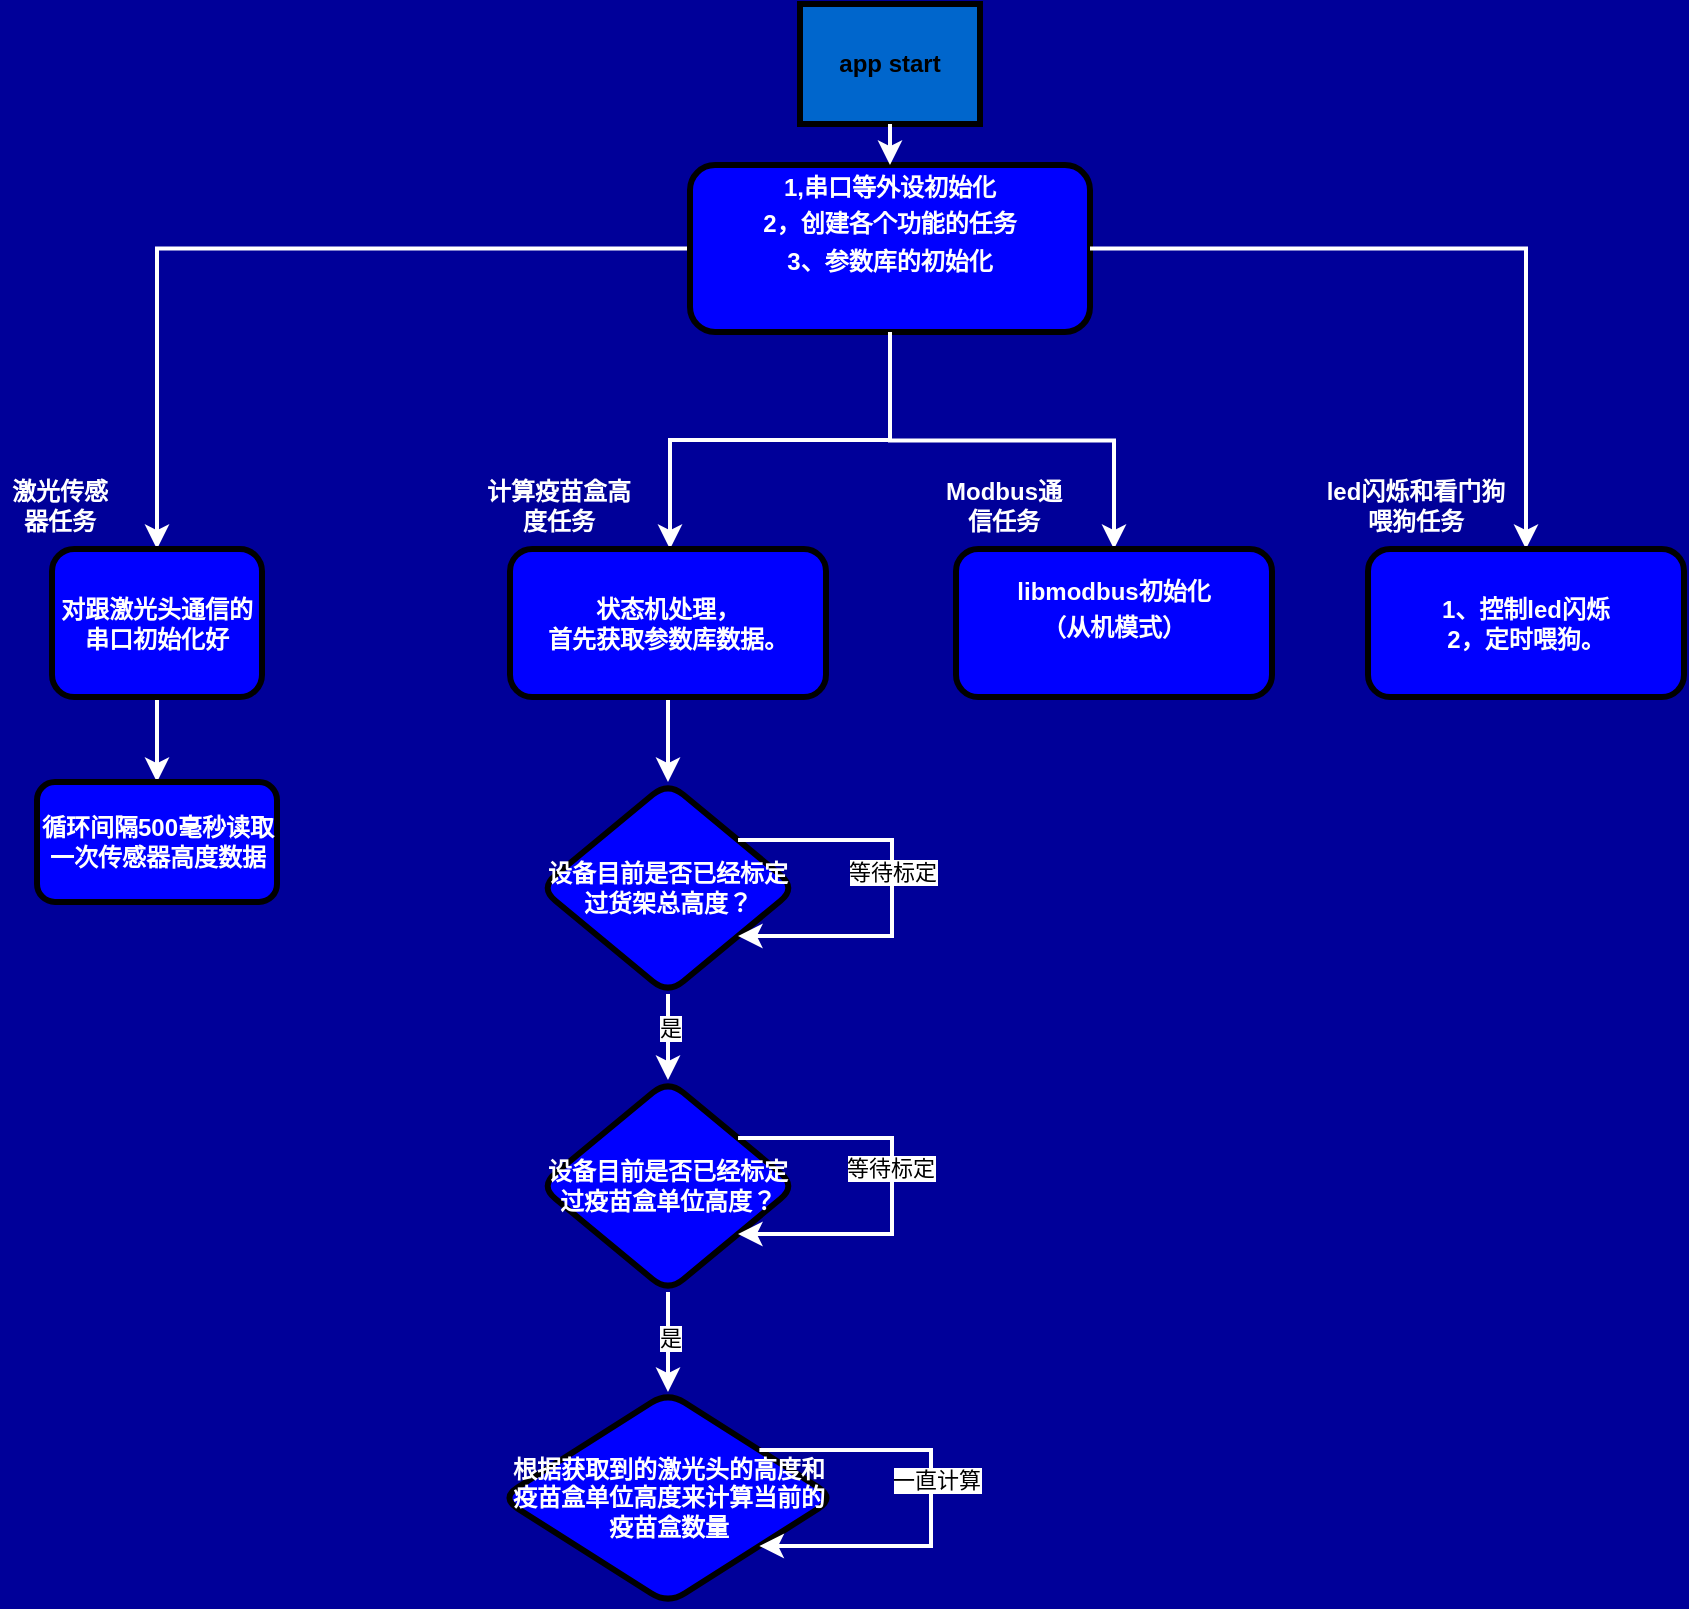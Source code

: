 <mxfile version="24.7.17">
  <diagram name="Page-1" id="c7558073-3199-34d8-9f00-42111426c3f3">
    <mxGraphModel dx="1825" dy="787" grid="0" gridSize="24" guides="1" tooltips="1" connect="1" arrows="1" fold="1" page="0" pageScale="1" pageWidth="826" pageHeight="1169" background="#000099" math="0" shadow="0">
      <root>
        <mxCell id="0" />
        <mxCell id="1" parent="0" />
        <mxCell id="-sDVmUkW7w9gJZ2iMdyc-38" value="" style="edgeStyle=orthogonalEdgeStyle;rounded=0;orthogonalLoop=1;jettySize=auto;html=1;strokeColor=#FFFFFF;strokeWidth=2;" parent="1" source="2" target="-sDVmUkW7w9gJZ2iMdyc-37" edge="1">
          <mxGeometry relative="1" as="geometry" />
        </mxCell>
        <mxCell id="2" value="&lt;p style=&quot;margin: 4px 0px 0px; text-align: center;&quot;&gt;&lt;font color=&quot;#ffffff&quot;&gt;1,串口等外设初始化&lt;/font&gt;&lt;/p&gt;&lt;p style=&quot;margin: 4px 0px 0px; text-align: center;&quot;&gt;&lt;font color=&quot;#ffffff&quot;&gt;2，创建各个功能的任务&lt;/font&gt;&lt;/p&gt;&lt;p style=&quot;margin: 4px 0px 0px; text-align: center;&quot;&gt;&lt;font color=&quot;#ffffff&quot;&gt;3、&lt;/font&gt;&lt;span style=&quot;background-color: initial; color: rgb(255, 255, 255);&quot;&gt;参数库的初始化&lt;/span&gt;&lt;/p&gt;&lt;p style=&quot;margin: 4px 0px 0px; text-align: center;&quot;&gt;&lt;span style=&quot;color: rgb(255, 255, 255); background-color: initial;&quot;&gt;&lt;br&gt;&lt;/span&gt;&lt;/p&gt;" style="verticalAlign=middle;align=center;overflow=fill;fontSize=12;fontFamily=Helvetica;html=1;rounded=1;fontStyle=1;strokeWidth=3;fillColor=#0000FF;" parent="1" vertex="1">
          <mxGeometry x="-5" y="228.5" width="200" height="83.5" as="geometry" />
        </mxCell>
        <mxCell id="4" value="app start" style="whiteSpace=wrap;align=center;verticalAlign=middle;fontStyle=1;strokeWidth=3;fillColor=#0066CC;" parent="1" vertex="1">
          <mxGeometry x="50" y="148" width="90" height="60" as="geometry" />
        </mxCell>
        <mxCell id="37" value="" style="edgeStyle=none;noEdgeStyle=1;strokeColor=#FFFFFF;strokeWidth=2" parent="1" source="4" target="2" edge="1">
          <mxGeometry width="100" height="100" relative="1" as="geometry">
            <mxPoint x="280" y="190" as="sourcePoint" />
            <mxPoint x="380" y="90" as="targetPoint" />
          </mxGeometry>
        </mxCell>
        <mxCell id="PsqxnXAQ3Fkz8UXOKLwo-47" value="" style="edgeStyle=orthogonalEdgeStyle;rounded=0;orthogonalLoop=1;jettySize=auto;html=1;strokeColor=#FFFFFF;strokeWidth=2;" edge="1" parent="1" source="-sDVmUkW7w9gJZ2iMdyc-37" target="PsqxnXAQ3Fkz8UXOKLwo-46">
          <mxGeometry relative="1" as="geometry" />
        </mxCell>
        <mxCell id="-sDVmUkW7w9gJZ2iMdyc-37" value="对跟激光头通信的串口初始化好" style="whiteSpace=wrap;html=1;fillColor=#0000FF;rounded=1;fontStyle=1;strokeWidth=3;fontColor=#FFFFFF;" parent="1" vertex="1">
          <mxGeometry x="-324" y="420.5" width="105" height="74" as="geometry" />
        </mxCell>
        <mxCell id="-sDVmUkW7w9gJZ2iMdyc-39" value="激光传感器任务" style="text;strokeColor=none;align=center;fillColor=none;html=1;verticalAlign=middle;whiteSpace=wrap;rounded=0;fontFamily=Helvetica;fontSize=12;fontColor=#FFFFFF;fontStyle=1;" parent="1" vertex="1">
          <mxGeometry x="-350" y="384" width="60" height="30" as="geometry" />
        </mxCell>
        <mxCell id="PsqxnXAQ3Fkz8UXOKLwo-37" value="" style="edgeStyle=orthogonalEdgeStyle;rounded=0;orthogonalLoop=1;jettySize=auto;html=1;strokeColor=#FFFFFF;strokeWidth=2;" edge="1" parent="1" target="PsqxnXAQ3Fkz8UXOKLwo-38" source="2">
          <mxGeometry relative="1" as="geometry">
            <mxPoint x="200" y="360" as="sourcePoint" />
            <mxPoint x="-8" y="432" as="targetPoint" />
            <Array as="points">
              <mxPoint x="95" y="366" />
              <mxPoint x="-15" y="366" />
            </Array>
          </mxGeometry>
        </mxCell>
        <mxCell id="PsqxnXAQ3Fkz8UXOKLwo-49" value="" style="edgeStyle=orthogonalEdgeStyle;shape=connector;rounded=0;orthogonalLoop=1;jettySize=auto;html=1;strokeColor=#FFFFFF;strokeWidth=2;align=center;verticalAlign=middle;fontFamily=Helvetica;fontSize=11;fontColor=default;labelBackgroundColor=default;endArrow=classic;" edge="1" parent="1" source="PsqxnXAQ3Fkz8UXOKLwo-38" target="PsqxnXAQ3Fkz8UXOKLwo-48">
          <mxGeometry relative="1" as="geometry" />
        </mxCell>
        <mxCell id="PsqxnXAQ3Fkz8UXOKLwo-38" value="状态机处理，&lt;div&gt;首先获取参数库数据。&lt;/div&gt;" style="whiteSpace=wrap;html=1;fillColor=#0000FF;rounded=1;fontStyle=1;strokeWidth=3;fontColor=#FFFFFF;" vertex="1" parent="1">
          <mxGeometry x="-95" y="420.5" width="158" height="74" as="geometry" />
        </mxCell>
        <mxCell id="PsqxnXAQ3Fkz8UXOKLwo-39" value="计算疫苗盒高度任务" style="text;strokeColor=none;align=center;fillColor=none;html=1;verticalAlign=middle;whiteSpace=wrap;rounded=0;fontFamily=Helvetica;fontSize=12;fontColor=#FFFFFF;fontStyle=1;" vertex="1" parent="1">
          <mxGeometry x="-109" y="384" width="77" height="30" as="geometry" />
        </mxCell>
        <mxCell id="PsqxnXAQ3Fkz8UXOKLwo-40" value="" style="edgeStyle=orthogonalEdgeStyle;rounded=0;orthogonalLoop=1;jettySize=auto;html=1;strokeColor=#FFFFFF;strokeWidth=2;" edge="1" parent="1" target="PsqxnXAQ3Fkz8UXOKLwo-41" source="2">
          <mxGeometry relative="1" as="geometry">
            <mxPoint x="473" y="282" as="sourcePoint" />
          </mxGeometry>
        </mxCell>
        <mxCell id="PsqxnXAQ3Fkz8UXOKLwo-41" value="&lt;p style=&quot;color: rgb(0, 0, 0); text-wrap: nowrap; margin: 4px 0px 0px;&quot;&gt;&lt;font color=&quot;#ffffff&quot;&gt;libmodbus初始化&lt;/font&gt;&lt;/p&gt;&lt;p style=&quot;color: rgb(0, 0, 0); text-wrap: nowrap; margin: 4px 0px 0px;&quot;&gt;&lt;font color=&quot;#ffffff&quot;&gt;（从机模式&lt;/font&gt;&lt;span style=&quot;color: rgb(255, 255, 255); background-color: initial;&quot;&gt;）&lt;/span&gt;&lt;/p&gt;&lt;p style=&quot;color: rgb(0, 0, 0); text-wrap: nowrap; margin: 4px 0px 0px;&quot;&gt;&lt;br&gt;&lt;/p&gt;" style="whiteSpace=wrap;html=1;fillColor=#0000FF;rounded=1;fontStyle=1;strokeWidth=3;fontColor=#FFFFFF;" vertex="1" parent="1">
          <mxGeometry x="128" y="420.5" width="158" height="74" as="geometry" />
        </mxCell>
        <mxCell id="PsqxnXAQ3Fkz8UXOKLwo-42" value="Modbus通信任务" style="text;strokeColor=none;align=center;fillColor=none;html=1;verticalAlign=middle;whiteSpace=wrap;rounded=0;fontFamily=Helvetica;fontSize=12;fontColor=#FFFFFF;fontStyle=1;" vertex="1" parent="1">
          <mxGeometry x="122" y="384" width="60" height="30" as="geometry" />
        </mxCell>
        <mxCell id="PsqxnXAQ3Fkz8UXOKLwo-43" value="" style="edgeStyle=orthogonalEdgeStyle;rounded=0;orthogonalLoop=1;jettySize=auto;html=1;strokeColor=#FFFFFF;strokeWidth=2;" edge="1" parent="1" target="PsqxnXAQ3Fkz8UXOKLwo-44" source="2">
          <mxGeometry relative="1" as="geometry">
            <mxPoint x="691" y="260.5" as="sourcePoint" />
          </mxGeometry>
        </mxCell>
        <mxCell id="PsqxnXAQ3Fkz8UXOKLwo-44" value="1、控制led闪烁&lt;div&gt;2，定时喂狗。&lt;/div&gt;" style="whiteSpace=wrap;html=1;fillColor=#0000FF;rounded=1;fontStyle=1;strokeWidth=3;fontColor=#FFFFFF;" vertex="1" parent="1">
          <mxGeometry x="334" y="420.5" width="158" height="74" as="geometry" />
        </mxCell>
        <mxCell id="PsqxnXAQ3Fkz8UXOKLwo-45" value="led闪烁和看门狗喂狗任务" style="text;strokeColor=none;align=center;fillColor=none;html=1;verticalAlign=middle;whiteSpace=wrap;rounded=0;fontFamily=Helvetica;fontSize=12;fontColor=#FFFFFF;fontStyle=1;" vertex="1" parent="1">
          <mxGeometry x="310" y="384" width="96" height="30" as="geometry" />
        </mxCell>
        <mxCell id="PsqxnXAQ3Fkz8UXOKLwo-46" value="循环间隔500毫秒读取一次传感器高度数据" style="whiteSpace=wrap;html=1;fillColor=#0000FF;fontColor=#FFFFFF;rounded=1;fontStyle=1;strokeWidth=3;" vertex="1" parent="1">
          <mxGeometry x="-331.5" y="537" width="120" height="60" as="geometry" />
        </mxCell>
        <mxCell id="PsqxnXAQ3Fkz8UXOKLwo-51" value="" style="edgeStyle=orthogonalEdgeStyle;shape=connector;rounded=0;orthogonalLoop=1;jettySize=auto;html=1;strokeColor=#FFFFFF;strokeWidth=2;align=center;verticalAlign=middle;fontFamily=Helvetica;fontSize=11;fontColor=default;labelBackgroundColor=default;endArrow=classic;" edge="1" parent="1" source="PsqxnXAQ3Fkz8UXOKLwo-48" target="PsqxnXAQ3Fkz8UXOKLwo-50">
          <mxGeometry relative="1" as="geometry" />
        </mxCell>
        <mxCell id="PsqxnXAQ3Fkz8UXOKLwo-52" value="是" style="edgeLabel;html=1;align=center;verticalAlign=middle;resizable=0;points=[];fontFamily=Helvetica;fontSize=11;fontColor=default;labelBackgroundColor=default;" vertex="1" connectable="0" parent="PsqxnXAQ3Fkz8UXOKLwo-51">
          <mxGeometry x="-0.233" y="1" relative="1" as="geometry">
            <mxPoint as="offset" />
          </mxGeometry>
        </mxCell>
        <mxCell id="PsqxnXAQ3Fkz8UXOKLwo-48" value="设备目前是否已经标定过货架总高度？" style="rhombus;whiteSpace=wrap;html=1;fillColor=#0000FF;fontColor=#FFFFFF;rounded=1;fontStyle=1;strokeWidth=3;" vertex="1" parent="1">
          <mxGeometry x="-80" y="537" width="128" height="106" as="geometry" />
        </mxCell>
        <mxCell id="PsqxnXAQ3Fkz8UXOKLwo-57" value="" style="edgeStyle=orthogonalEdgeStyle;shape=connector;rounded=0;orthogonalLoop=1;jettySize=auto;html=1;strokeColor=#FFFFFF;strokeWidth=2;align=center;verticalAlign=middle;fontFamily=Helvetica;fontSize=11;fontColor=default;labelBackgroundColor=default;endArrow=classic;" edge="1" parent="1" source="PsqxnXAQ3Fkz8UXOKLwo-50" target="PsqxnXAQ3Fkz8UXOKLwo-56">
          <mxGeometry relative="1" as="geometry" />
        </mxCell>
        <mxCell id="PsqxnXAQ3Fkz8UXOKLwo-58" value="是" style="edgeLabel;html=1;align=center;verticalAlign=middle;resizable=0;points=[];fontFamily=Helvetica;fontSize=11;fontColor=default;labelBackgroundColor=default;" vertex="1" connectable="0" parent="PsqxnXAQ3Fkz8UXOKLwo-57">
          <mxGeometry x="-0.078" y="1" relative="1" as="geometry">
            <mxPoint as="offset" />
          </mxGeometry>
        </mxCell>
        <mxCell id="PsqxnXAQ3Fkz8UXOKLwo-50" value="设备目前是否已经标定过疫苗盒单位高度？" style="rhombus;whiteSpace=wrap;html=1;fillColor=#0000FF;fontColor=#FFFFFF;rounded=1;fontStyle=1;strokeWidth=3;" vertex="1" parent="1">
          <mxGeometry x="-80" y="686" width="128" height="106" as="geometry" />
        </mxCell>
        <mxCell id="PsqxnXAQ3Fkz8UXOKLwo-53" style="edgeStyle=orthogonalEdgeStyle;shape=connector;rounded=0;orthogonalLoop=1;jettySize=auto;html=1;strokeColor=#FFFFFF;strokeWidth=2;align=center;verticalAlign=middle;fontFamily=Helvetica;fontSize=11;fontColor=default;labelBackgroundColor=default;endArrow=classic;elbow=horizontal;" edge="1" parent="1" source="PsqxnXAQ3Fkz8UXOKLwo-48" target="PsqxnXAQ3Fkz8UXOKLwo-48">
          <mxGeometry relative="1" as="geometry" />
        </mxCell>
        <mxCell id="PsqxnXAQ3Fkz8UXOKLwo-55" value="等待标定" style="edgeLabel;html=1;align=center;verticalAlign=middle;resizable=0;points=[];fontFamily=Helvetica;fontSize=11;fontColor=default;labelBackgroundColor=default;" vertex="1" connectable="0" parent="PsqxnXAQ3Fkz8UXOKLwo-53">
          <mxGeometry x="-0.086" relative="1" as="geometry">
            <mxPoint as="offset" />
          </mxGeometry>
        </mxCell>
        <mxCell id="PsqxnXAQ3Fkz8UXOKLwo-56" value="根据获取到的激光头的高度和疫苗盒单位高度来计算当前的疫苗盒数量" style="rhombus;whiteSpace=wrap;html=1;fillColor=#0000FF;fontColor=#FFFFFF;rounded=1;fontStyle=1;strokeWidth=3;" vertex="1" parent="1">
          <mxGeometry x="-99.5" y="842" width="167" height="106" as="geometry" />
        </mxCell>
        <mxCell id="PsqxnXAQ3Fkz8UXOKLwo-59" style="edgeStyle=orthogonalEdgeStyle;shape=connector;rounded=0;orthogonalLoop=1;jettySize=auto;html=1;strokeColor=#FFFFFF;strokeWidth=2;align=center;verticalAlign=middle;fontFamily=Helvetica;fontSize=11;fontColor=default;labelBackgroundColor=default;endArrow=classic;" edge="1" parent="1" source="PsqxnXAQ3Fkz8UXOKLwo-50" target="PsqxnXAQ3Fkz8UXOKLwo-50">
          <mxGeometry relative="1" as="geometry" />
        </mxCell>
        <mxCell id="PsqxnXAQ3Fkz8UXOKLwo-60" value="等待标定" style="edgeLabel;html=1;align=center;verticalAlign=middle;resizable=0;points=[];fontFamily=Helvetica;fontSize=11;fontColor=default;labelBackgroundColor=default;" vertex="1" connectable="0" parent="PsqxnXAQ3Fkz8UXOKLwo-59">
          <mxGeometry x="-0.087" y="-1" relative="1" as="geometry">
            <mxPoint as="offset" />
          </mxGeometry>
        </mxCell>
        <mxCell id="PsqxnXAQ3Fkz8UXOKLwo-61" style="edgeStyle=orthogonalEdgeStyle;shape=connector;rounded=0;orthogonalLoop=1;jettySize=auto;html=1;strokeColor=#FFFFFF;strokeWidth=2;align=center;verticalAlign=middle;fontFamily=Helvetica;fontSize=11;fontColor=default;labelBackgroundColor=default;endArrow=classic;elbow=vertical;" edge="1" parent="1" source="PsqxnXAQ3Fkz8UXOKLwo-56" target="PsqxnXAQ3Fkz8UXOKLwo-56">
          <mxGeometry relative="1" as="geometry" />
        </mxCell>
        <mxCell id="PsqxnXAQ3Fkz8UXOKLwo-63" value="一直计算" style="edgeLabel;html=1;align=center;verticalAlign=middle;resizable=0;points=[];fontFamily=Helvetica;fontSize=11;fontColor=default;labelBackgroundColor=default;" vertex="1" connectable="0" parent="PsqxnXAQ3Fkz8UXOKLwo-61">
          <mxGeometry x="-0.081" y="2" relative="1" as="geometry">
            <mxPoint as="offset" />
          </mxGeometry>
        </mxCell>
      </root>
    </mxGraphModel>
  </diagram>
</mxfile>
